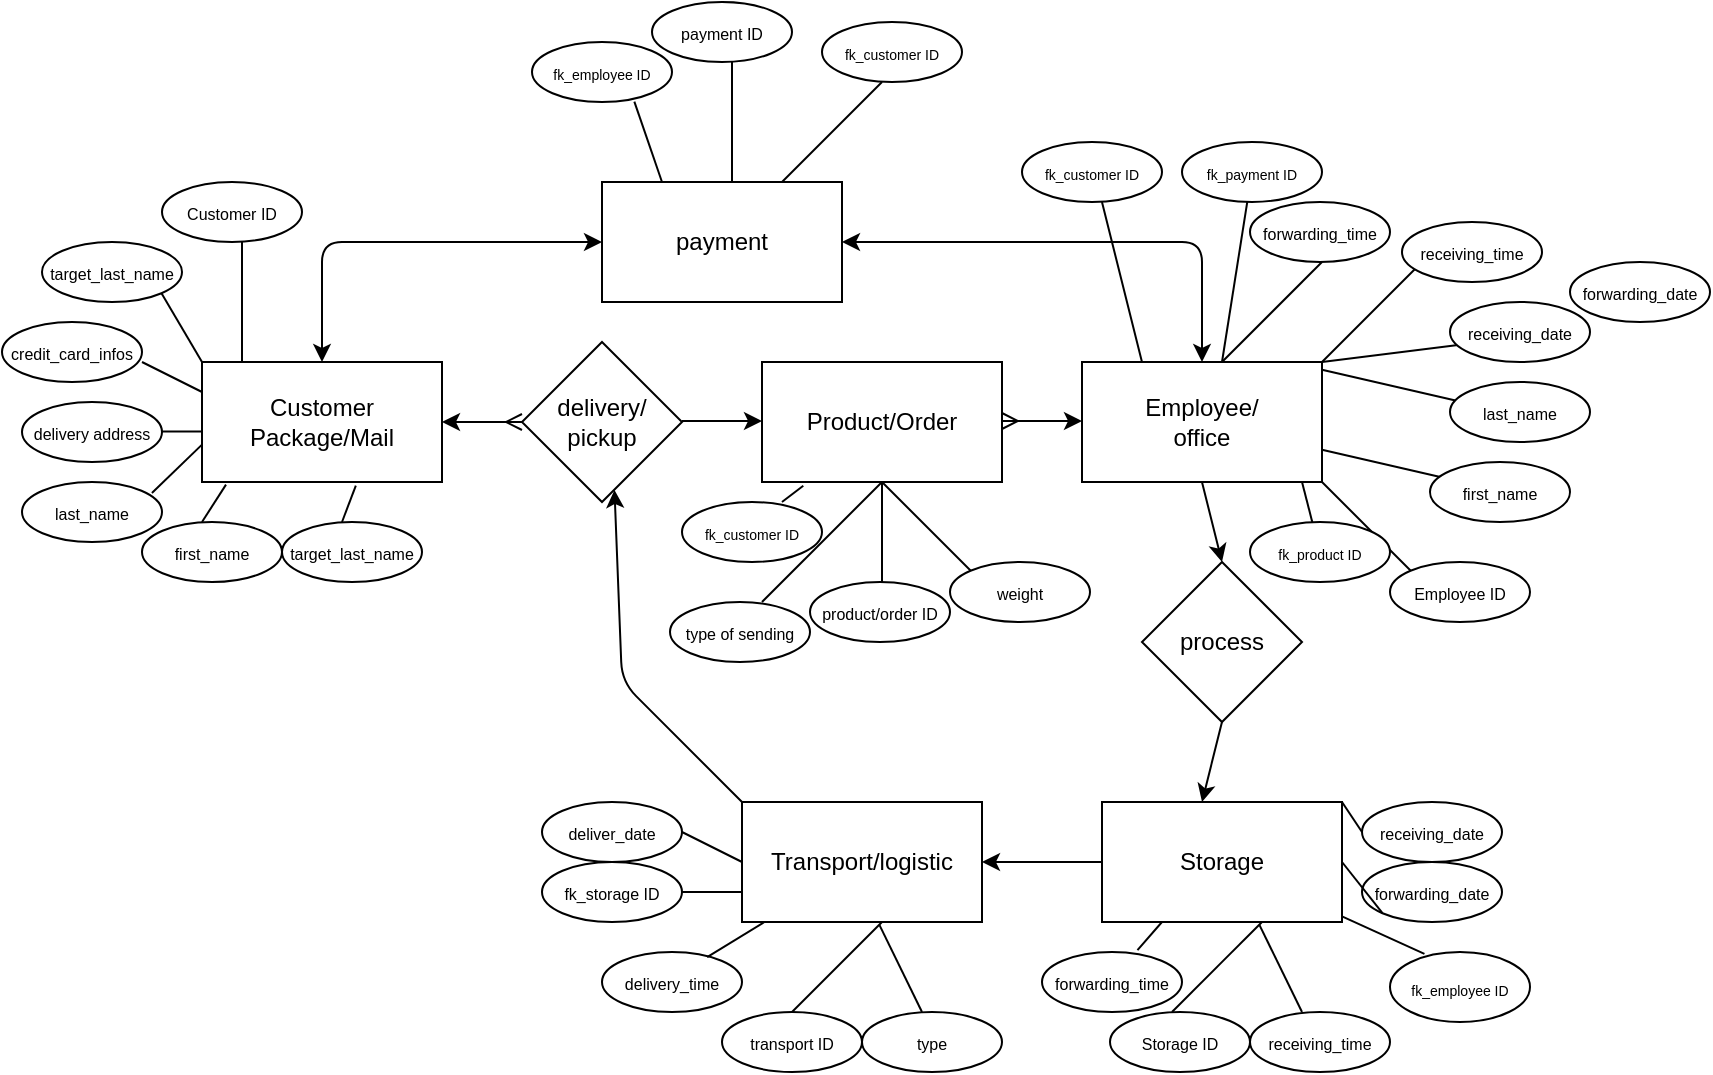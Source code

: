 <mxfile version="12.8.4" type="device"><diagram id="yIBvDUqKwNZlQyKUd15B" name="Page-1"><mxGraphModel dx="1865" dy="531" grid="1" gridSize="10" guides="1" tooltips="1" connect="1" arrows="1" fold="1" page="1" pageScale="1" pageWidth="827" pageHeight="1169" math="0" shadow="0"><root><mxCell id="0"/><mxCell id="1" parent="0"/><mxCell id="ipkFu6R8CypCHo48EHo1-1" value="Customer&lt;br&gt;Package/Mail" style="rounded=0;whiteSpace=wrap;html=1;" parent="1" vertex="1"><mxGeometry x="40" y="260" width="120" height="60" as="geometry"/></mxCell><mxCell id="ipkFu6R8CypCHo48EHo1-2" value="" style="endArrow=ERmany;html=1;exitX=1;exitY=0.5;exitDx=0;exitDy=0;endFill=0;startArrow=classic;startFill=1;" parent="1" source="ipkFu6R8CypCHo48EHo1-1" edge="1"><mxGeometry width="50" height="50" relative="1" as="geometry"><mxPoint x="390" y="320" as="sourcePoint"/><mxPoint x="200" y="290" as="targetPoint"/></mxGeometry></mxCell><mxCell id="ipkFu6R8CypCHo48EHo1-3" value="delivery/ pickup" style="rhombus;whiteSpace=wrap;html=1;" parent="1" vertex="1"><mxGeometry x="200" y="250" width="80" height="80" as="geometry"/></mxCell><mxCell id="ipkFu6R8CypCHo48EHo1-4" value="Product/Order" style="rounded=0;whiteSpace=wrap;html=1;" parent="1" vertex="1"><mxGeometry x="320" y="260" width="120" height="60" as="geometry"/></mxCell><mxCell id="ipkFu6R8CypCHo48EHo1-6" value="" style="endArrow=classic;html=1;exitX=1;exitY=0.5;exitDx=0;exitDy=0;" parent="1" edge="1"><mxGeometry width="50" height="50" relative="1" as="geometry"><mxPoint x="280" y="289.5" as="sourcePoint"/><mxPoint x="320" y="289.5" as="targetPoint"/></mxGeometry></mxCell><mxCell id="ipkFu6R8CypCHo48EHo1-8" value="" style="endArrow=classic;html=1;exitX=1;exitY=0.5;exitDx=0;exitDy=0;startArrow=ERmany;startFill=0;" parent="1" edge="1"><mxGeometry width="50" height="50" relative="1" as="geometry"><mxPoint x="440" y="289.5" as="sourcePoint"/><mxPoint x="480" y="289.5" as="targetPoint"/></mxGeometry></mxCell><mxCell id="ipkFu6R8CypCHo48EHo1-9" value="Employee/&lt;br&gt;office" style="rounded=0;whiteSpace=wrap;html=1;" parent="1" vertex="1"><mxGeometry x="480" y="260" width="120" height="60" as="geometry"/></mxCell><mxCell id="ipkFu6R8CypCHo48EHo1-10" value="" style="endArrow=classic;html=1;exitX=0.5;exitY=0;exitDx=0;exitDy=0;entryX=1;entryY=0.5;entryDx=0;entryDy=0;startArrow=classic;startFill=1;" parent="1" source="ipkFu6R8CypCHo48EHo1-9" target="ipkFu6R8CypCHo48EHo1-11" edge="1"><mxGeometry width="50" height="50" relative="1" as="geometry"><mxPoint x="390" y="320" as="sourcePoint"/><mxPoint x="370" y="200" as="targetPoint"/><Array as="points"><mxPoint x="540" y="200"/></Array></mxGeometry></mxCell><mxCell id="ipkFu6R8CypCHo48EHo1-11" value="payment" style="rounded=0;whiteSpace=wrap;html=1;" parent="1" vertex="1"><mxGeometry x="240" y="170" width="120" height="60" as="geometry"/></mxCell><mxCell id="ipkFu6R8CypCHo48EHo1-12" value="" style="endArrow=classic;html=1;exitX=0;exitY=0.5;exitDx=0;exitDy=0;entryX=0.5;entryY=0;entryDx=0;entryDy=0;startArrow=classic;startFill=1;" parent="1" source="ipkFu6R8CypCHo48EHo1-11" target="ipkFu6R8CypCHo48EHo1-1" edge="1"><mxGeometry width="50" height="50" relative="1" as="geometry"><mxPoint x="390" y="320" as="sourcePoint"/><mxPoint x="90" y="200" as="targetPoint"/><Array as="points"><mxPoint x="100" y="200"/></Array></mxGeometry></mxCell><mxCell id="ipkFu6R8CypCHo48EHo1-15" value="process" style="rhombus;whiteSpace=wrap;html=1;" parent="1" vertex="1"><mxGeometry x="510" y="360" width="80" height="80" as="geometry"/></mxCell><mxCell id="ipkFu6R8CypCHo48EHo1-17" value="" style="endArrow=classic;html=1;exitX=0.5;exitY=1;exitDx=0;exitDy=0;entryX=0.5;entryY=0;entryDx=0;entryDy=0;" parent="1" source="ipkFu6R8CypCHo48EHo1-9" target="ipkFu6R8CypCHo48EHo1-15" edge="1"><mxGeometry width="50" height="50" relative="1" as="geometry"><mxPoint x="390" y="320" as="sourcePoint"/><mxPoint x="440" y="270" as="targetPoint"/></mxGeometry></mxCell><mxCell id="ipkFu6R8CypCHo48EHo1-18" value="" style="endArrow=classic;html=1;exitX=0.5;exitY=1;exitDx=0;exitDy=0;" parent="1" source="ipkFu6R8CypCHo48EHo1-15" edge="1"><mxGeometry width="50" height="50" relative="1" as="geometry"><mxPoint x="390" y="500" as="sourcePoint"/><mxPoint x="540" y="480" as="targetPoint"/></mxGeometry></mxCell><mxCell id="ipkFu6R8CypCHo48EHo1-19" value="Storage" style="rounded=0;whiteSpace=wrap;html=1;" parent="1" vertex="1"><mxGeometry x="490" y="480" width="120" height="60" as="geometry"/></mxCell><mxCell id="ipkFu6R8CypCHo48EHo1-20" value="" style="endArrow=classic;html=1;exitX=0;exitY=0.5;exitDx=0;exitDy=0;" parent="1" source="ipkFu6R8CypCHo48EHo1-19" edge="1"><mxGeometry width="50" height="50" relative="1" as="geometry"><mxPoint x="390" y="500" as="sourcePoint"/><mxPoint x="430" y="510" as="targetPoint"/></mxGeometry></mxCell><mxCell id="ipkFu6R8CypCHo48EHo1-21" value="Transport/logistic" style="rounded=0;whiteSpace=wrap;html=1;" parent="1" vertex="1"><mxGeometry x="310" y="480" width="120" height="60" as="geometry"/></mxCell><mxCell id="ipkFu6R8CypCHo48EHo1-31" value="" style="endArrow=none;html=1;" parent="1" edge="1"><mxGeometry width="50" height="50" relative="1" as="geometry"><mxPoint x="60" y="260" as="sourcePoint"/><mxPoint x="60" y="200" as="targetPoint"/></mxGeometry></mxCell><mxCell id="ipkFu6R8CypCHo48EHo1-32" value="&lt;font style=&quot;font-size: 8px&quot;&gt;Customer ID&lt;/font&gt;" style="ellipse;whiteSpace=wrap;html=1;" parent="1" vertex="1"><mxGeometry x="20" y="170" width="70" height="30" as="geometry"/></mxCell><mxCell id="ipkFu6R8CypCHo48EHo1-33" value="&lt;font style=&quot;font-size: 8px&quot;&gt;first_name&lt;/font&gt;" style="ellipse;whiteSpace=wrap;html=1;" parent="1" vertex="1"><mxGeometry x="10" y="340" width="70" height="30" as="geometry"/></mxCell><mxCell id="ipkFu6R8CypCHo48EHo1-34" value="" style="endArrow=none;html=1;entryX=0.1;entryY=1.022;entryDx=0;entryDy=0;entryPerimeter=0;" parent="1" target="ipkFu6R8CypCHo48EHo1-1" edge="1"><mxGeometry width="50" height="50" relative="1" as="geometry"><mxPoint x="40" y="340" as="sourcePoint"/><mxPoint x="90" y="290" as="targetPoint"/></mxGeometry></mxCell><mxCell id="ipkFu6R8CypCHo48EHo1-35" value="&lt;span style=&quot;font-size: 8px&quot;&gt;last_name&lt;/span&gt;" style="ellipse;whiteSpace=wrap;html=1;" parent="1" vertex="1"><mxGeometry x="-50" y="320" width="70" height="30" as="geometry"/></mxCell><mxCell id="ipkFu6R8CypCHo48EHo1-36" value="" style="endArrow=none;html=1;entryX=0.1;entryY=1.022;entryDx=0;entryDy=0;entryPerimeter=0;exitX=0.928;exitY=0.182;exitDx=0;exitDy=0;exitPerimeter=0;" parent="1" source="ipkFu6R8CypCHo48EHo1-35" edge="1"><mxGeometry width="50" height="50" relative="1" as="geometry"><mxPoint x="28" y="320" as="sourcePoint"/><mxPoint x="40" y="301.32" as="targetPoint"/></mxGeometry></mxCell><mxCell id="ipkFu6R8CypCHo48EHo1-37" value="&lt;span style=&quot;font-size: 8px&quot;&gt;delivery address&lt;/span&gt;" style="ellipse;whiteSpace=wrap;html=1;" parent="1" vertex="1"><mxGeometry x="-50" y="280" width="70" height="30" as="geometry"/></mxCell><mxCell id="ipkFu6R8CypCHo48EHo1-40" value="" style="endArrow=none;html=1;" parent="1" edge="1"><mxGeometry width="50" height="50" relative="1" as="geometry"><mxPoint x="20" y="294.71" as="sourcePoint"/><mxPoint x="40" y="294.71" as="targetPoint"/></mxGeometry></mxCell><mxCell id="ipkFu6R8CypCHo48EHo1-41" value="" style="endArrow=none;html=1;entryX=0;entryY=0.25;entryDx=0;entryDy=0;" parent="1" target="ipkFu6R8CypCHo48EHo1-1" edge="1"><mxGeometry width="50" height="50" relative="1" as="geometry"><mxPoint x="10" y="260" as="sourcePoint"/><mxPoint x="20" y="210" as="targetPoint"/></mxGeometry></mxCell><mxCell id="ipkFu6R8CypCHo48EHo1-42" value="&lt;span style=&quot;font-size: 8px&quot;&gt;credit_card_infos&lt;/span&gt;" style="ellipse;whiteSpace=wrap;html=1;" parent="1" vertex="1"><mxGeometry x="-60" y="240" width="70" height="30" as="geometry"/></mxCell><mxCell id="ipkFu6R8CypCHo48EHo1-43" value="&lt;span style=&quot;font-size: 8px&quot;&gt;target_last_name&lt;/span&gt;" style="ellipse;whiteSpace=wrap;html=1;" parent="1" vertex="1"><mxGeometry x="80" y="340" width="70" height="30" as="geometry"/></mxCell><mxCell id="ipkFu6R8CypCHo48EHo1-44" value="&lt;span style=&quot;font-size: 8px&quot;&gt;target_last_name&lt;/span&gt;" style="ellipse;whiteSpace=wrap;html=1;" parent="1" vertex="1"><mxGeometry x="-40" y="200" width="70" height="30" as="geometry"/></mxCell><mxCell id="ipkFu6R8CypCHo48EHo1-45" value="" style="endArrow=none;html=1;entryX=1;entryY=1;entryDx=0;entryDy=0;exitX=0;exitY=0;exitDx=0;exitDy=0;" parent="1" source="ipkFu6R8CypCHo48EHo1-1" target="ipkFu6R8CypCHo48EHo1-44" edge="1"><mxGeometry width="50" height="50" relative="1" as="geometry"><mxPoint x="20" y="270" as="sourcePoint"/><mxPoint x="70" y="220" as="targetPoint"/></mxGeometry></mxCell><mxCell id="ipkFu6R8CypCHo48EHo1-46" value="" style="endArrow=none;html=1;entryX=0.641;entryY=1.03;entryDx=0;entryDy=0;entryPerimeter=0;" parent="1" target="ipkFu6R8CypCHo48EHo1-1" edge="1"><mxGeometry width="50" height="50" relative="1" as="geometry"><mxPoint x="110" y="340" as="sourcePoint"/><mxPoint x="160" y="290" as="targetPoint"/></mxGeometry></mxCell><mxCell id="ipkFu6R8CypCHo48EHo1-47" value="" style="endArrow=none;html=1;" parent="1" edge="1"><mxGeometry width="50" height="50" relative="1" as="geometry"><mxPoint x="305" y="170" as="sourcePoint"/><mxPoint x="305" y="110" as="targetPoint"/></mxGeometry></mxCell><mxCell id="ipkFu6R8CypCHo48EHo1-48" value="&lt;font style=&quot;font-size: 8px&quot;&gt;payment ID&lt;/font&gt;" style="ellipse;whiteSpace=wrap;html=1;" parent="1" vertex="1"><mxGeometry x="265" y="80" width="70" height="30" as="geometry"/></mxCell><mxCell id="ipkFu6R8CypCHo48EHo1-49" value="" style="endArrow=none;html=1;" parent="1" edge="1"><mxGeometry width="50" height="50" relative="1" as="geometry"><mxPoint x="330" y="170" as="sourcePoint"/><mxPoint x="380" y="120" as="targetPoint"/></mxGeometry></mxCell><mxCell id="ipkFu6R8CypCHo48EHo1-50" value="&lt;span style=&quot;font-size: 7px&quot;&gt;fk_customer ID&lt;/span&gt;" style="ellipse;whiteSpace=wrap;html=1;" parent="1" vertex="1"><mxGeometry x="350" y="90" width="70" height="30" as="geometry"/></mxCell><mxCell id="ipkFu6R8CypCHo48EHo1-51" value="" style="endArrow=none;html=1;" parent="1" edge="1"><mxGeometry width="50" height="50" relative="1" as="geometry"><mxPoint x="380" y="370" as="sourcePoint"/><mxPoint x="380" y="320" as="targetPoint"/></mxGeometry></mxCell><mxCell id="ipkFu6R8CypCHo48EHo1-52" value="&lt;span style=&quot;font-size: 8px&quot;&gt;product/order ID&lt;/span&gt;" style="ellipse;whiteSpace=wrap;html=1;" parent="1" vertex="1"><mxGeometry x="344" y="370" width="70" height="30" as="geometry"/></mxCell><mxCell id="ipkFu6R8CypCHo48EHo1-53" value="" style="endArrow=none;html=1;" parent="1" edge="1"><mxGeometry width="50" height="50" relative="1" as="geometry"><mxPoint x="320" y="380" as="sourcePoint"/><mxPoint x="380" y="320" as="targetPoint"/></mxGeometry></mxCell><mxCell id="ipkFu6R8CypCHo48EHo1-54" value="&lt;span style=&quot;font-size: 8px&quot;&gt;type of sending&lt;/span&gt;" style="ellipse;whiteSpace=wrap;html=1;" parent="1" vertex="1"><mxGeometry x="274" y="380" width="70" height="30" as="geometry"/></mxCell><mxCell id="ipkFu6R8CypCHo48EHo1-55" value="" style="endArrow=none;html=1;" parent="1" edge="1"><mxGeometry width="50" height="50" relative="1" as="geometry"><mxPoint x="430" y="370" as="sourcePoint"/><mxPoint x="380" y="320" as="targetPoint"/></mxGeometry></mxCell><mxCell id="ipkFu6R8CypCHo48EHo1-56" value="&lt;span style=&quot;font-size: 8px&quot;&gt;weight&lt;/span&gt;" style="ellipse;whiteSpace=wrap;html=1;" parent="1" vertex="1"><mxGeometry x="414" y="360" width="70" height="30" as="geometry"/></mxCell><mxCell id="ipkFu6R8CypCHo48EHo1-57" value="" style="endArrow=none;html=1;" parent="1" edge="1"><mxGeometry width="50" height="50" relative="1" as="geometry"><mxPoint x="650" y="370" as="sourcePoint"/><mxPoint x="600" y="320" as="targetPoint"/></mxGeometry></mxCell><mxCell id="ipkFu6R8CypCHo48EHo1-58" value="&lt;span style=&quot;font-size: 8px&quot;&gt;Employee ID&lt;/span&gt;" style="ellipse;whiteSpace=wrap;html=1;" parent="1" vertex="1"><mxGeometry x="634" y="360" width="70" height="30" as="geometry"/></mxCell><mxCell id="ipkFu6R8CypCHo48EHo1-59" value="" style="endArrow=none;html=1;" parent="1" target="ipkFu6R8CypCHo48EHo1-9" edge="1"><mxGeometry width="50" height="50" relative="1" as="geometry"><mxPoint x="670" y="320" as="sourcePoint"/><mxPoint x="620" y="270" as="targetPoint"/></mxGeometry></mxCell><mxCell id="ipkFu6R8CypCHo48EHo1-60" value="&lt;span style=&quot;font-size: 8px&quot;&gt;first_name&lt;/span&gt;" style="ellipse;whiteSpace=wrap;html=1;" parent="1" vertex="1"><mxGeometry x="654" y="310" width="70" height="30" as="geometry"/></mxCell><mxCell id="ipkFu6R8CypCHo48EHo1-61" value="" style="endArrow=none;html=1;" parent="1" edge="1"><mxGeometry width="50" height="50" relative="1" as="geometry"><mxPoint x="670" y="280" as="sourcePoint"/><mxPoint x="600" y="263.846" as="targetPoint"/></mxGeometry></mxCell><mxCell id="ipkFu6R8CypCHo48EHo1-62" value="&lt;span style=&quot;font-size: 8px&quot;&gt;last_name&lt;/span&gt;" style="ellipse;whiteSpace=wrap;html=1;" parent="1" vertex="1"><mxGeometry x="664" y="270" width="70" height="30" as="geometry"/></mxCell><mxCell id="ipkFu6R8CypCHo48EHo1-63" value="" style="endArrow=none;html=1;" parent="1" edge="1"><mxGeometry width="50" height="50" relative="1" as="geometry"><mxPoint x="600" y="260" as="sourcePoint"/><mxPoint x="650" y="210" as="targetPoint"/></mxGeometry></mxCell><mxCell id="ipkFu6R8CypCHo48EHo1-64" value="&lt;span style=&quot;font-size: 8px&quot;&gt;receiving_time&lt;/span&gt;" style="ellipse;whiteSpace=wrap;html=1;" parent="1" vertex="1"><mxGeometry x="640" y="190" width="70" height="30" as="geometry"/></mxCell><mxCell id="ipkFu6R8CypCHo48EHo1-65" value="" style="endArrow=none;html=1;" parent="1" edge="1"><mxGeometry width="50" height="50" relative="1" as="geometry"><mxPoint x="550" y="260" as="sourcePoint"/><mxPoint x="600" y="210" as="targetPoint"/></mxGeometry></mxCell><mxCell id="ipkFu6R8CypCHo48EHo1-66" value="&lt;span style=&quot;font-size: 8px&quot;&gt;forwarding_time&lt;/span&gt;" style="ellipse;whiteSpace=wrap;html=1;" parent="1" vertex="1"><mxGeometry x="564" y="180" width="70" height="30" as="geometry"/></mxCell><mxCell id="ipkFu6R8CypCHo48EHo1-67" value="&lt;span style=&quot;font-size: 7px&quot;&gt;fk_customer ID&lt;/span&gt;" style="ellipse;whiteSpace=wrap;html=1;" parent="1" vertex="1"><mxGeometry x="450" y="150" width="70" height="30" as="geometry"/></mxCell><mxCell id="ipkFu6R8CypCHo48EHo1-68" value="" style="endArrow=none;html=1;exitX=0.25;exitY=0;exitDx=0;exitDy=0;" parent="1" source="ipkFu6R8CypCHo48EHo1-9" edge="1"><mxGeometry width="50" height="50" relative="1" as="geometry"><mxPoint x="440" y="230" as="sourcePoint"/><mxPoint x="490" y="180" as="targetPoint"/></mxGeometry></mxCell><mxCell id="ipkFu6R8CypCHo48EHo1-69" value="&lt;span style=&quot;font-size: 7px&quot;&gt;fk_payment ID&lt;/span&gt;" style="ellipse;whiteSpace=wrap;html=1;" parent="1" vertex="1"><mxGeometry x="530" y="150" width="70" height="30" as="geometry"/></mxCell><mxCell id="ipkFu6R8CypCHo48EHo1-70" value="" style="endArrow=none;html=1;" parent="1" target="ipkFu6R8CypCHo48EHo1-69" edge="1"><mxGeometry width="50" height="50" relative="1" as="geometry"><mxPoint x="550" y="260" as="sourcePoint"/><mxPoint x="500" y="210" as="targetPoint"/></mxGeometry></mxCell><mxCell id="ipkFu6R8CypCHo48EHo1-71" value="&lt;span style=&quot;font-size: 8px&quot;&gt;transport ID&lt;/span&gt;" style="ellipse;whiteSpace=wrap;html=1;" parent="1" vertex="1"><mxGeometry x="300" y="585" width="70" height="30" as="geometry"/></mxCell><mxCell id="ipkFu6R8CypCHo48EHo1-72" value="&lt;span style=&quot;font-size: 8px&quot;&gt;type&lt;/span&gt;" style="ellipse;whiteSpace=wrap;html=1;" parent="1" vertex="1"><mxGeometry x="370" y="585" width="70" height="30" as="geometry"/></mxCell><mxCell id="ipkFu6R8CypCHo48EHo1-73" value="" style="endArrow=none;html=1;exitX=0.5;exitY=0;exitDx=0;exitDy=0;" parent="1" source="ipkFu6R8CypCHo48EHo1-71" edge="1"><mxGeometry width="50" height="50" relative="1" as="geometry"><mxPoint x="330" y="590" as="sourcePoint"/><mxPoint x="380" y="540" as="targetPoint"/></mxGeometry></mxCell><mxCell id="ipkFu6R8CypCHo48EHo1-74" value="" style="endArrow=none;html=1;entryX=0.573;entryY=1.026;entryDx=0;entryDy=0;entryPerimeter=0;" parent="1" target="ipkFu6R8CypCHo48EHo1-21" edge="1"><mxGeometry width="50" height="50" relative="1" as="geometry"><mxPoint x="400" y="585" as="sourcePoint"/><mxPoint x="450" y="535" as="targetPoint"/></mxGeometry></mxCell><mxCell id="ipkFu6R8CypCHo48EHo1-75" value="&lt;span style=&quot;font-size: 8px&quot;&gt;Storage ID&lt;/span&gt;" style="ellipse;whiteSpace=wrap;html=1;" parent="1" vertex="1"><mxGeometry x="494" y="585" width="70" height="30" as="geometry"/></mxCell><mxCell id="ipkFu6R8CypCHo48EHo1-76" value="&lt;span style=&quot;font-size: 8px ; white-space: normal&quot;&gt;receiving_time&lt;/span&gt;" style="ellipse;whiteSpace=wrap;html=1;" parent="1" vertex="1"><mxGeometry x="564" y="585" width="70" height="30" as="geometry"/></mxCell><mxCell id="ipkFu6R8CypCHo48EHo1-77" value="" style="endArrow=none;html=1;exitX=0.5;exitY=0;exitDx=0;exitDy=0;" parent="1" edge="1"><mxGeometry width="50" height="50" relative="1" as="geometry"><mxPoint x="525" y="585" as="sourcePoint"/><mxPoint x="570" y="540" as="targetPoint"/><Array as="points"><mxPoint x="560" y="550"/></Array></mxGeometry></mxCell><mxCell id="ipkFu6R8CypCHo48EHo1-78" value="" style="endArrow=none;html=1;entryX=0.573;entryY=1.026;entryDx=0;entryDy=0;entryPerimeter=0;" parent="1" edge="1"><mxGeometry width="50" height="50" relative="1" as="geometry"><mxPoint x="590" y="585" as="sourcePoint"/><mxPoint x="568.76" y="541.56" as="targetPoint"/></mxGeometry></mxCell><mxCell id="ipkFu6R8CypCHo48EHo1-79" value="&lt;span style=&quot;font-size: 8px&quot;&gt;forwarding_time&lt;/span&gt;" style="ellipse;whiteSpace=wrap;html=1;" parent="1" vertex="1"><mxGeometry x="460" y="555" width="70" height="30" as="geometry"/></mxCell><mxCell id="ipkFu6R8CypCHo48EHo1-80" value="" style="endArrow=none;html=1;exitX=0.682;exitY=-0.032;exitDx=0;exitDy=0;exitPerimeter=0;entryX=0.25;entryY=1;entryDx=0;entryDy=0;" parent="1" source="ipkFu6R8CypCHo48EHo1-79" target="ipkFu6R8CypCHo48EHo1-19" edge="1"><mxGeometry width="50" height="50" relative="1" as="geometry"><mxPoint x="470" y="590" as="sourcePoint"/><mxPoint x="520" y="540" as="targetPoint"/><Array as="points"><mxPoint x="508" y="554"/></Array></mxGeometry></mxCell><mxCell id="ipkFu6R8CypCHo48EHo1-82" value="" style="endArrow=classic;html=1;exitX=0;exitY=0;exitDx=0;exitDy=0;entryX=0.578;entryY=0.925;entryDx=0;entryDy=0;entryPerimeter=0;" parent="1" source="ipkFu6R8CypCHo48EHo1-21" target="ipkFu6R8CypCHo48EHo1-3" edge="1"><mxGeometry width="50" height="50" relative="1" as="geometry"><mxPoint x="310" y="440" as="sourcePoint"/><mxPoint x="250" y="400" as="targetPoint"/><Array as="points"><mxPoint x="250" y="420"/></Array></mxGeometry></mxCell><mxCell id="ipkFu6R8CypCHo48EHo1-83" value="&lt;span style=&quot;font-size: 8px&quot;&gt;delivery_time&lt;/span&gt;" style="ellipse;whiteSpace=wrap;html=1;" parent="1" vertex="1"><mxGeometry x="240" y="555" width="70" height="30" as="geometry"/></mxCell><mxCell id="ipkFu6R8CypCHo48EHo1-84" value="" style="endArrow=none;html=1;exitX=0.751;exitY=0.087;exitDx=0;exitDy=0;exitPerimeter=0;" parent="1" source="ipkFu6R8CypCHo48EHo1-83" target="ipkFu6R8CypCHo48EHo1-21" edge="1"><mxGeometry width="50" height="50" relative="1" as="geometry"><mxPoint x="310" y="440" as="sourcePoint"/><mxPoint x="360" y="390" as="targetPoint"/></mxGeometry></mxCell><mxCell id="ipkFu6R8CypCHo48EHo1-85" value="&lt;span style=&quot;font-size: 7px&quot;&gt;fk_customer ID&lt;/span&gt;" style="ellipse;whiteSpace=wrap;html=1;" parent="1" vertex="1"><mxGeometry x="280" y="330" width="70" height="30" as="geometry"/></mxCell><mxCell id="ipkFu6R8CypCHo48EHo1-86" value="" style="endArrow=none;html=1;entryX=0.172;entryY=1.031;entryDx=0;entryDy=0;entryPerimeter=0;" parent="1" target="ipkFu6R8CypCHo48EHo1-4" edge="1"><mxGeometry width="50" height="50" relative="1" as="geometry"><mxPoint x="330" y="330" as="sourcePoint"/><mxPoint x="380" y="280" as="targetPoint"/></mxGeometry></mxCell><mxCell id="ipkFu6R8CypCHo48EHo1-87" value="&lt;span style=&quot;font-size: 7px&quot;&gt;fk_product ID&lt;/span&gt;" style="ellipse;whiteSpace=wrap;html=1;" parent="1" vertex="1"><mxGeometry x="564" y="340" width="70" height="30" as="geometry"/></mxCell><mxCell id="ipkFu6R8CypCHo48EHo1-88" value="" style="endArrow=none;html=1;" parent="1" source="ipkFu6R8CypCHo48EHo1-87" edge="1"><mxGeometry width="50" height="50" relative="1" as="geometry"><mxPoint x="540" y="370" as="sourcePoint"/><mxPoint x="590" y="320" as="targetPoint"/></mxGeometry></mxCell><mxCell id="ipkFu6R8CypCHo48EHo1-89" value="&lt;span style=&quot;font-size: 7px&quot;&gt;fk_employee ID&lt;/span&gt;" style="ellipse;whiteSpace=wrap;html=1;" parent="1" vertex="1"><mxGeometry x="205" y="100" width="70" height="30" as="geometry"/></mxCell><mxCell id="ipkFu6R8CypCHo48EHo1-90" value="" style="endArrow=none;html=1;entryX=0.731;entryY=0.995;entryDx=0;entryDy=0;entryPerimeter=0;exitX=0.25;exitY=0;exitDx=0;exitDy=0;" parent="1" source="ipkFu6R8CypCHo48EHo1-11" target="ipkFu6R8CypCHo48EHo1-89" edge="1"><mxGeometry width="50" height="50" relative="1" as="geometry"><mxPoint x="400" y="290" as="sourcePoint"/><mxPoint x="450" y="240" as="targetPoint"/></mxGeometry></mxCell><mxCell id="ipkFu6R8CypCHo48EHo1-91" value="&lt;span style=&quot;font-size: 7px&quot;&gt;fk_employee ID&lt;/span&gt;" style="ellipse;whiteSpace=wrap;html=1;" parent="1" vertex="1"><mxGeometry x="634" y="555" width="70" height="35" as="geometry"/></mxCell><mxCell id="ipkFu6R8CypCHo48EHo1-92" value="" style="endArrow=none;html=1;exitX=0.246;exitY=0.026;exitDx=0;exitDy=0;exitPerimeter=0;" parent="1" source="ipkFu6R8CypCHo48EHo1-91" target="ipkFu6R8CypCHo48EHo1-19" edge="1"><mxGeometry width="50" height="50" relative="1" as="geometry"><mxPoint x="400" y="470" as="sourcePoint"/><mxPoint x="450" y="420" as="targetPoint"/></mxGeometry></mxCell><mxCell id="ipkFu6R8CypCHo48EHo1-93" value="&lt;span style=&quot;font-size: 8px&quot;&gt;fk_storage ID&lt;/span&gt;" style="ellipse;whiteSpace=wrap;html=1;" parent="1" vertex="1"><mxGeometry x="210" y="510" width="70" height="30" as="geometry"/></mxCell><mxCell id="ipkFu6R8CypCHo48EHo1-94" value="" style="endArrow=none;html=1;exitX=1;exitY=0.5;exitDx=0;exitDy=0;entryX=0;entryY=0.75;entryDx=0;entryDy=0;" parent="1" source="ipkFu6R8CypCHo48EHo1-93" target="ipkFu6R8CypCHo48EHo1-21" edge="1"><mxGeometry width="50" height="50" relative="1" as="geometry"><mxPoint x="400" y="460" as="sourcePoint"/><mxPoint x="450" y="410" as="targetPoint"/></mxGeometry></mxCell><mxCell id="kRPDFRDpAoYC05a6RD_o-1" value="&lt;span style=&quot;font-size: 8px&quot;&gt;deliver_date&lt;/span&gt;" style="ellipse;whiteSpace=wrap;html=1;" vertex="1" parent="1"><mxGeometry x="210" y="480" width="70" height="30" as="geometry"/></mxCell><mxCell id="kRPDFRDpAoYC05a6RD_o-2" value="&lt;span style=&quot;font-size: 8px ; white-space: normal&quot;&gt;receiving_date&lt;/span&gt;" style="ellipse;whiteSpace=wrap;html=1;" vertex="1" parent="1"><mxGeometry x="620" y="480" width="70" height="30" as="geometry"/></mxCell><mxCell id="kRPDFRDpAoYC05a6RD_o-3" value="&lt;span style=&quot;font-size: 8px ; white-space: normal&quot;&gt;forwarding_date&lt;/span&gt;" style="ellipse;whiteSpace=wrap;html=1;" vertex="1" parent="1"><mxGeometry x="620" y="510" width="70" height="30" as="geometry"/></mxCell><mxCell id="kRPDFRDpAoYC05a6RD_o-4" value="" style="endArrow=none;html=1;exitX=1;exitY=0.5;exitDx=0;exitDy=0;entryX=0;entryY=0.5;entryDx=0;entryDy=0;" edge="1" parent="1" source="kRPDFRDpAoYC05a6RD_o-1" target="ipkFu6R8CypCHo48EHo1-21"><mxGeometry width="50" height="50" relative="1" as="geometry"><mxPoint x="410" y="460" as="sourcePoint"/><mxPoint x="460" y="410" as="targetPoint"/></mxGeometry></mxCell><mxCell id="kRPDFRDpAoYC05a6RD_o-5" value="" style="endArrow=none;html=1;entryX=0;entryY=0.5;entryDx=0;entryDy=0;exitX=1;exitY=0;exitDx=0;exitDy=0;" edge="1" parent="1" source="ipkFu6R8CypCHo48EHo1-19" target="kRPDFRDpAoYC05a6RD_o-2"><mxGeometry width="50" height="50" relative="1" as="geometry"><mxPoint x="410" y="460" as="sourcePoint"/><mxPoint x="460" y="410" as="targetPoint"/></mxGeometry></mxCell><mxCell id="kRPDFRDpAoYC05a6RD_o-7" value="" style="endArrow=none;html=1;exitX=0;exitY=1;exitDx=0;exitDy=0;entryX=1;entryY=0.5;entryDx=0;entryDy=0;" edge="1" parent="1" source="kRPDFRDpAoYC05a6RD_o-3" target="ipkFu6R8CypCHo48EHo1-19"><mxGeometry width="50" height="50" relative="1" as="geometry"><mxPoint x="410" y="460" as="sourcePoint"/><mxPoint x="460" y="410" as="targetPoint"/></mxGeometry></mxCell><mxCell id="kRPDFRDpAoYC05a6RD_o-8" value="" style="endArrow=none;html=1;entryX=1;entryY=0;entryDx=0;entryDy=0;" edge="1" parent="1" target="ipkFu6R8CypCHo48EHo1-9"><mxGeometry width="50" height="50" relative="1" as="geometry"><mxPoint x="680" y="250" as="sourcePoint"/><mxPoint x="460" y="280" as="targetPoint"/></mxGeometry></mxCell><mxCell id="kRPDFRDpAoYC05a6RD_o-9" value="&lt;span style=&quot;font-size: 8px&quot;&gt;receiving_date&lt;/span&gt;" style="ellipse;whiteSpace=wrap;html=1;" vertex="1" parent="1"><mxGeometry x="664" y="230" width="70" height="30" as="geometry"/></mxCell><mxCell id="kRPDFRDpAoYC05a6RD_o-10" value="&lt;span style=&quot;font-size: 8px&quot;&gt;forwarding_date&lt;/span&gt;" style="ellipse;whiteSpace=wrap;html=1;" vertex="1" parent="1"><mxGeometry x="724" y="210" width="70" height="30" as="geometry"/></mxCell></root></mxGraphModel></diagram></mxfile>
